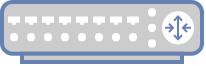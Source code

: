 <mxfile version="24.4.6" type="github">
  <diagram name="Page-1" id="imhdPmrsi9M5jKhRQrmT">
    <mxGraphModel dx="1114" dy="600" grid="1" gridSize="10" guides="1" tooltips="1" connect="1" arrows="1" fold="1" page="1" pageScale="1" pageWidth="850" pageHeight="1100" math="0" shadow="0">
      <root>
        <mxCell id="0" />
        <mxCell id="1" parent="0" />
        <mxCell id="wRM2veXIckjxZ1mh04g6-3" value="" style="fontColor=#0066CC;verticalAlign=top;verticalLabelPosition=bottom;labelPosition=center;align=center;html=1;outlineConnect=0;fillColor=#CCCCCC;strokeColor=#6881B3;gradientColor=none;gradientDirection=north;strokeWidth=2;shape=mxgraph.networks.router;" vertex="1" parent="1">
          <mxGeometry x="100" y="70" width="100" height="30" as="geometry" />
        </mxCell>
      </root>
    </mxGraphModel>
  </diagram>
</mxfile>
